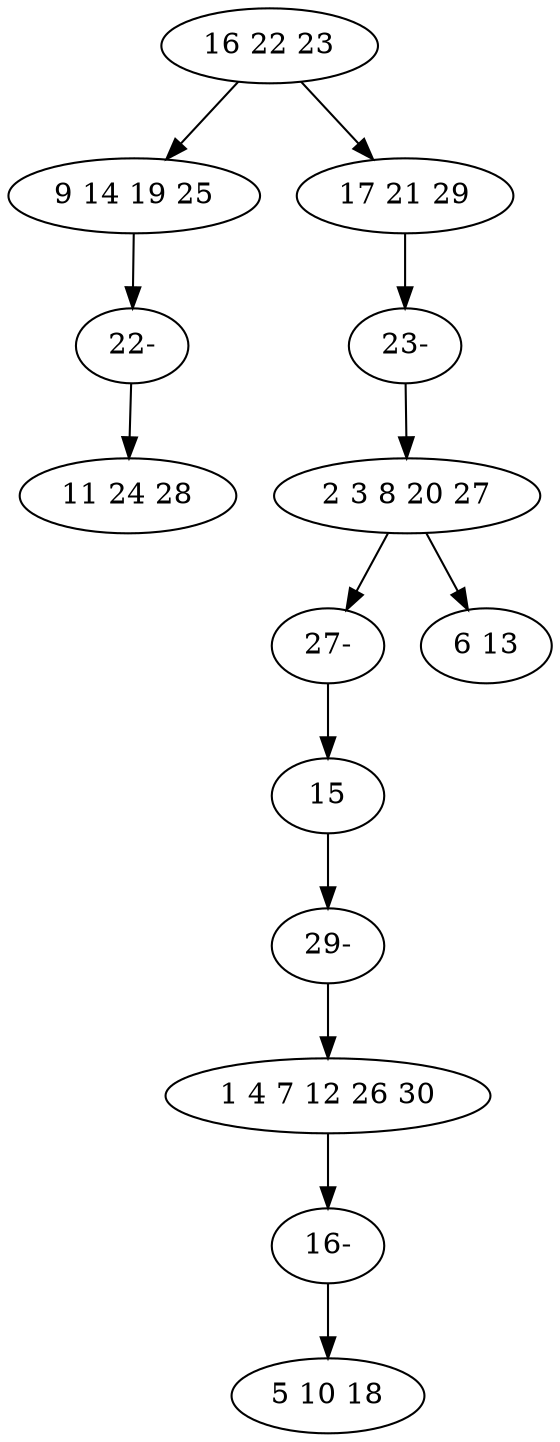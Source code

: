 digraph true_tree {
	"0" -> "1"
	"0" -> "2"
	"2" -> "11"
	"1" -> "9"
	"3" -> "13"
	"5" -> "10"
	"3" -> "7"
	"6" -> "12"
	"9" -> "4"
	"10" -> "6"
	"11" -> "3"
	"12" -> "8"
	"13" -> "5"
	"0" [label="16 22 23"];
	"1" [label="9 14 19 25"];
	"2" [label="17 21 29"];
	"3" [label="2 3 8 20 27"];
	"4" [label="11 24 28"];
	"5" [label="15"];
	"6" [label="1 4 7 12 26 30"];
	"7" [label="6 13"];
	"8" [label="5 10 18"];
	"9" [label="22-"];
	"10" [label="29-"];
	"11" [label="23-"];
	"12" [label="16-"];
	"13" [label="27-"];
}
